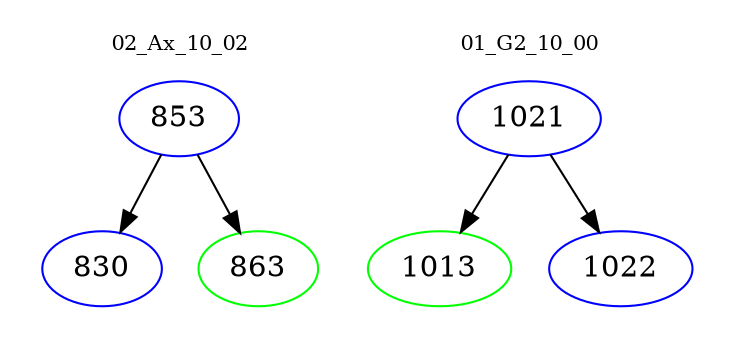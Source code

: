 digraph{
subgraph cluster_0 {
color = white
label = "02_Ax_10_02";
fontsize=10;
T0_853 [label="853", color="blue"]
T0_853 -> T0_830 [color="black"]
T0_830 [label="830", color="blue"]
T0_853 -> T0_863 [color="black"]
T0_863 [label="863", color="green"]
}
subgraph cluster_1 {
color = white
label = "01_G2_10_00";
fontsize=10;
T1_1021 [label="1021", color="blue"]
T1_1021 -> T1_1013 [color="black"]
T1_1013 [label="1013", color="green"]
T1_1021 -> T1_1022 [color="black"]
T1_1022 [label="1022", color="blue"]
}
}
